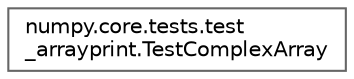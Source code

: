 digraph "Graphical Class Hierarchy"
{
 // LATEX_PDF_SIZE
  bgcolor="transparent";
  edge [fontname=Helvetica,fontsize=10,labelfontname=Helvetica,labelfontsize=10];
  node [fontname=Helvetica,fontsize=10,shape=box,height=0.2,width=0.4];
  rankdir="LR";
  Node0 [id="Node000000",label="numpy.core.tests.test\l_arrayprint.TestComplexArray",height=0.2,width=0.4,color="grey40", fillcolor="white", style="filled",URL="$d0/de8/classnumpy_1_1core_1_1tests_1_1test__arrayprint_1_1TestComplexArray.html",tooltip=" "];
}
